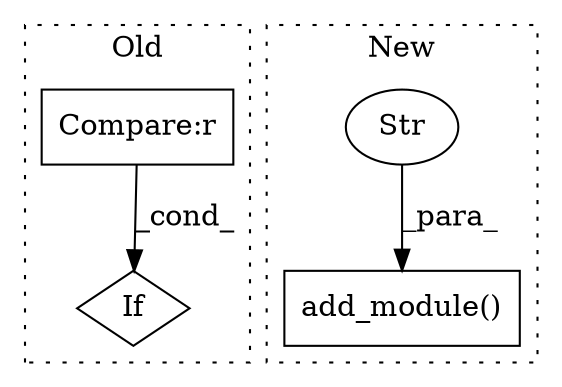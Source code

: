 digraph G {
subgraph cluster0 {
1 [label="If" a="96" s="1276,1294" l="0,18" shape="diamond"];
4 [label="Compare:r" a="40" s="1276" l="18" shape="box"];
label = "Old";
style="dotted";
}
subgraph cluster1 {
2 [label="add_module()" a="75" s="2060,2124" l="24,1" shape="box"];
3 [label="Str" a="66" s="2084" l="6" shape="ellipse"];
label = "New";
style="dotted";
}
3 -> 2 [label="_para_"];
4 -> 1 [label="_cond_"];
}